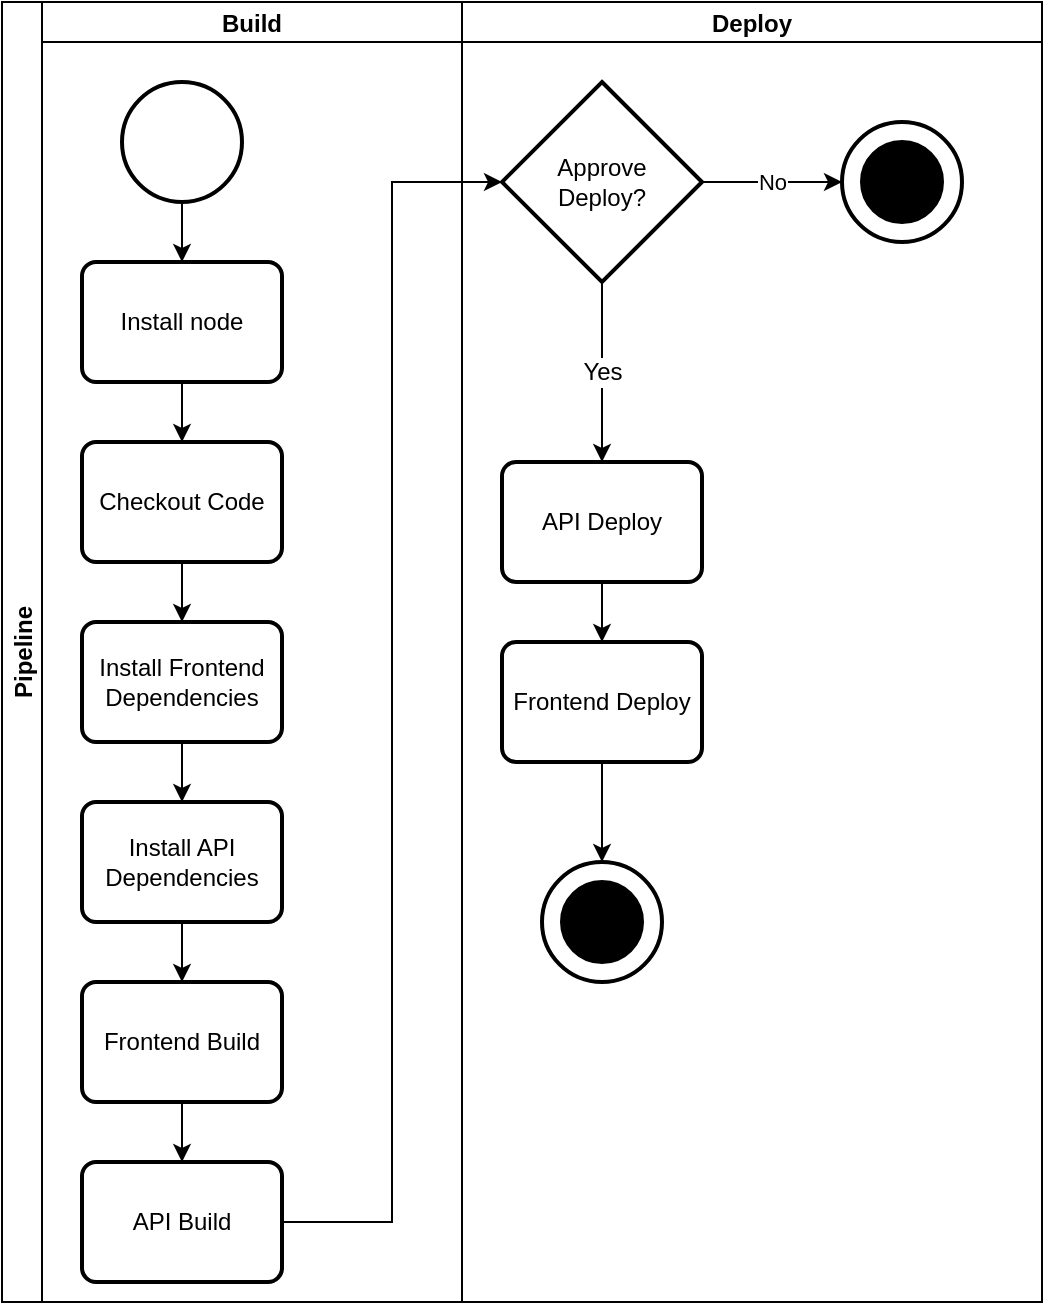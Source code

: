 <mxfile>
    <diagram id="tz1F58Bhr2NmrJ8IADyt" name="Page-1">
        <mxGraphModel dx="608" dy="341" grid="1" gridSize="10" guides="1" tooltips="1" connect="1" arrows="1" fold="1" page="1" pageScale="1" pageWidth="850" pageHeight="1100" math="0" shadow="0">
            <root>
                <mxCell id="0"/>
                <mxCell id="1" parent="0"/>
                <mxCell id="q19ZZG2lAZScfTHVAVex-38" value="Pipeline" style="swimlane;childLayout=stackLayout;resizeParent=1;resizeParentMax=0;startSize=20;horizontal=0;horizontalStack=1;fontSize=12;" parent="1" vertex="1">
                    <mxGeometry x="40" y="30" width="520" height="650" as="geometry"/>
                </mxCell>
                <mxCell id="q19ZZG2lAZScfTHVAVex-39" value="Build" style="swimlane;startSize=20;fontSize=12;" parent="q19ZZG2lAZScfTHVAVex-38" vertex="1">
                    <mxGeometry x="20" width="210" height="650" as="geometry"/>
                </mxCell>
                <mxCell id="q19ZZG2lAZScfTHVAVex-4" value="Checkout Code" style="rounded=1;whiteSpace=wrap;html=1;absoluteArcSize=1;arcSize=14;strokeWidth=2;fontSize=12;" parent="q19ZZG2lAZScfTHVAVex-39" vertex="1">
                    <mxGeometry x="20" y="220" width="100" height="60" as="geometry"/>
                </mxCell>
                <mxCell id="q19ZZG2lAZScfTHVAVex-45" value="" style="edgeStyle=orthogonalEdgeStyle;rounded=0;orthogonalLoop=1;jettySize=auto;html=1;fontSize=12;" parent="q19ZZG2lAZScfTHVAVex-39" source="q19ZZG2lAZScfTHVAVex-6" target="q19ZZG2lAZScfTHVAVex-44" edge="1">
                    <mxGeometry relative="1" as="geometry"/>
                </mxCell>
                <mxCell id="q19ZZG2lAZScfTHVAVex-6" value="Install Frontend Dependencies" style="rounded=1;whiteSpace=wrap;html=1;absoluteArcSize=1;arcSize=14;strokeWidth=2;fontSize=12;" parent="q19ZZG2lAZScfTHVAVex-39" vertex="1">
                    <mxGeometry x="20" y="310" width="100" height="60" as="geometry"/>
                </mxCell>
                <mxCell id="q19ZZG2lAZScfTHVAVex-7" value="" style="edgeStyle=orthogonalEdgeStyle;rounded=0;orthogonalLoop=1;jettySize=auto;html=1;fontSize=12;" parent="q19ZZG2lAZScfTHVAVex-39" source="q19ZZG2lAZScfTHVAVex-4" target="q19ZZG2lAZScfTHVAVex-6" edge="1">
                    <mxGeometry relative="1" as="geometry"/>
                </mxCell>
                <mxCell id="q19ZZG2lAZScfTHVAVex-47" value="" style="edgeStyle=orthogonalEdgeStyle;rounded=0;orthogonalLoop=1;jettySize=auto;html=1;fontSize=12;entryX=0.5;entryY=0;entryDx=0;entryDy=0;" parent="q19ZZG2lAZScfTHVAVex-39" source="q19ZZG2lAZScfTHVAVex-44" target="q19ZZG2lAZScfTHVAVex-48" edge="1">
                    <mxGeometry relative="1" as="geometry">
                        <mxPoint x="70" y="490" as="targetPoint"/>
                    </mxGeometry>
                </mxCell>
                <mxCell id="q19ZZG2lAZScfTHVAVex-44" value="Install API Dependencies" style="rounded=1;whiteSpace=wrap;html=1;absoluteArcSize=1;arcSize=14;strokeWidth=2;fontSize=12;" parent="q19ZZG2lAZScfTHVAVex-39" vertex="1">
                    <mxGeometry x="20" y="400" width="100" height="60" as="geometry"/>
                </mxCell>
                <mxCell id="q19ZZG2lAZScfTHVAVex-51" value="" style="edgeStyle=orthogonalEdgeStyle;rounded=0;orthogonalLoop=1;jettySize=auto;html=1;fontSize=12;" parent="q19ZZG2lAZScfTHVAVex-39" source="q19ZZG2lAZScfTHVAVex-48" target="q19ZZG2lAZScfTHVAVex-50" edge="1">
                    <mxGeometry relative="1" as="geometry"/>
                </mxCell>
                <mxCell id="q19ZZG2lAZScfTHVAVex-48" value="Frontend Build" style="rounded=1;whiteSpace=wrap;html=1;absoluteArcSize=1;arcSize=14;strokeWidth=2;fontSize=12;" parent="q19ZZG2lAZScfTHVAVex-39" vertex="1">
                    <mxGeometry x="20" y="490" width="100" height="60" as="geometry"/>
                </mxCell>
                <mxCell id="q19ZZG2lAZScfTHVAVex-50" value="API Build" style="rounded=1;whiteSpace=wrap;html=1;absoluteArcSize=1;arcSize=14;strokeWidth=2;fontSize=12;" parent="q19ZZG2lAZScfTHVAVex-39" vertex="1">
                    <mxGeometry x="20" y="580" width="100" height="60" as="geometry"/>
                </mxCell>
                <mxCell id="q19ZZG2lAZScfTHVAVex-40" value="Deploy" style="swimlane;startSize=20;fontSize=12;" parent="q19ZZG2lAZScfTHVAVex-38" vertex="1">
                    <mxGeometry x="230" width="290" height="650" as="geometry"/>
                </mxCell>
                <mxCell id="q19ZZG2lAZScfTHVAVex-55" value="Yes" style="edgeStyle=orthogonalEdgeStyle;rounded=0;orthogonalLoop=1;jettySize=auto;html=1;fontSize=12;exitX=0.5;exitY=1;exitDx=0;exitDy=0;exitPerimeter=0;" parent="q19ZZG2lAZScfTHVAVex-40" source="2" target="q19ZZG2lAZScfTHVAVex-54" edge="1">
                    <mxGeometry relative="1" as="geometry">
                        <mxPoint x="70" y="100" as="sourcePoint"/>
                    </mxGeometry>
                </mxCell>
                <mxCell id="q19ZZG2lAZScfTHVAVex-57" value="" style="edgeStyle=orthogonalEdgeStyle;rounded=0;orthogonalLoop=1;jettySize=auto;html=1;fontSize=12;" parent="q19ZZG2lAZScfTHVAVex-40" source="q19ZZG2lAZScfTHVAVex-54" target="q19ZZG2lAZScfTHVAVex-56" edge="1">
                    <mxGeometry relative="1" as="geometry"/>
                </mxCell>
                <mxCell id="q19ZZG2lAZScfTHVAVex-54" value="API Deploy" style="rounded=1;whiteSpace=wrap;html=1;absoluteArcSize=1;arcSize=14;strokeWidth=2;fontSize=12;" parent="q19ZZG2lAZScfTHVAVex-40" vertex="1">
                    <mxGeometry x="20" y="230" width="100" height="60" as="geometry"/>
                </mxCell>
                <mxCell id="8" value="" style="edgeStyle=none;html=1;entryX=0.5;entryY=0;entryDx=0;entryDy=0;entryPerimeter=0;" edge="1" parent="q19ZZG2lAZScfTHVAVex-40" source="q19ZZG2lAZScfTHVAVex-56" target="6">
                    <mxGeometry relative="1" as="geometry"/>
                </mxCell>
                <mxCell id="q19ZZG2lAZScfTHVAVex-56" value="Frontend Deploy" style="rounded=1;whiteSpace=wrap;html=1;absoluteArcSize=1;arcSize=14;strokeWidth=2;fontSize=12;" parent="q19ZZG2lAZScfTHVAVex-40" vertex="1">
                    <mxGeometry x="20" y="320" width="100" height="60" as="geometry"/>
                </mxCell>
                <mxCell id="4" value="No" style="edgeStyle=none;html=1;" edge="1" parent="q19ZZG2lAZScfTHVAVex-40" source="2" target="3">
                    <mxGeometry relative="1" as="geometry"/>
                </mxCell>
                <mxCell id="2" value="Approve &lt;br&gt;Deploy?" style="strokeWidth=2;html=1;shape=mxgraph.flowchart.decision;whiteSpace=wrap;" vertex="1" parent="q19ZZG2lAZScfTHVAVex-40">
                    <mxGeometry x="20" y="40" width="100" height="100" as="geometry"/>
                </mxCell>
                <mxCell id="3" value="" style="strokeWidth=2;html=1;shape=mxgraph.flowchart.start_2;whiteSpace=wrap;fontSize=8;" vertex="1" parent="q19ZZG2lAZScfTHVAVex-40">
                    <mxGeometry x="190" y="60" width="60" height="60" as="geometry"/>
                </mxCell>
                <mxCell id="5" value="" style="strokeWidth=2;html=1;shape=mxgraph.flowchart.start_2;whiteSpace=wrap;fontSize=8;fillColor=#000000;" vertex="1" parent="q19ZZG2lAZScfTHVAVex-40">
                    <mxGeometry x="200" y="70" width="40" height="40" as="geometry"/>
                </mxCell>
                <mxCell id="6" value="" style="strokeWidth=2;html=1;shape=mxgraph.flowchart.start_2;whiteSpace=wrap;fontSize=8;" vertex="1" parent="q19ZZG2lAZScfTHVAVex-40">
                    <mxGeometry x="40" y="430" width="60" height="60" as="geometry"/>
                </mxCell>
                <mxCell id="7" value="" style="strokeWidth=2;html=1;shape=mxgraph.flowchart.start_2;whiteSpace=wrap;fontSize=8;fillColor=#000000;" vertex="1" parent="q19ZZG2lAZScfTHVAVex-40">
                    <mxGeometry x="50" y="440" width="40" height="40" as="geometry"/>
                </mxCell>
                <mxCell id="q19ZZG2lAZScfTHVAVex-53" style="edgeStyle=orthogonalEdgeStyle;rounded=0;orthogonalLoop=1;jettySize=auto;html=1;exitX=1;exitY=0.5;exitDx=0;exitDy=0;entryX=0;entryY=0.5;entryDx=0;entryDy=0;entryPerimeter=0;fontSize=12;" parent="q19ZZG2lAZScfTHVAVex-38" source="q19ZZG2lAZScfTHVAVex-50" target="2" edge="1">
                    <mxGeometry relative="1" as="geometry">
                        <mxPoint x="270" y="70" as="targetPoint"/>
                    </mxGeometry>
                </mxCell>
                <mxCell id="q19ZZG2lAZScfTHVAVex-3" value="" style="edgeStyle=orthogonalEdgeStyle;rounded=0;orthogonalLoop=1;jettySize=auto;html=1;fontSize=12;" parent="1" source="q19ZZG2lAZScfTHVAVex-1" target="q19ZZG2lAZScfTHVAVex-2" edge="1">
                    <mxGeometry relative="1" as="geometry"/>
                </mxCell>
                <mxCell id="q19ZZG2lAZScfTHVAVex-1" value="" style="strokeWidth=2;html=1;shape=mxgraph.flowchart.start_2;whiteSpace=wrap;fontSize=8;" parent="1" vertex="1">
                    <mxGeometry x="100" y="70" width="60" height="60" as="geometry"/>
                </mxCell>
                <mxCell id="q19ZZG2lAZScfTHVAVex-5" value="" style="edgeStyle=orthogonalEdgeStyle;rounded=0;orthogonalLoop=1;jettySize=auto;html=1;fontSize=12;" parent="1" source="q19ZZG2lAZScfTHVAVex-2" target="q19ZZG2lAZScfTHVAVex-4" edge="1">
                    <mxGeometry relative="1" as="geometry"/>
                </mxCell>
                <mxCell id="q19ZZG2lAZScfTHVAVex-2" value="Install node" style="rounded=1;whiteSpace=wrap;html=1;absoluteArcSize=1;arcSize=14;strokeWidth=2;fontSize=12;" parent="1" vertex="1">
                    <mxGeometry x="80" y="160" width="100" height="60" as="geometry"/>
                </mxCell>
            </root>
        </mxGraphModel>
    </diagram>
</mxfile>
